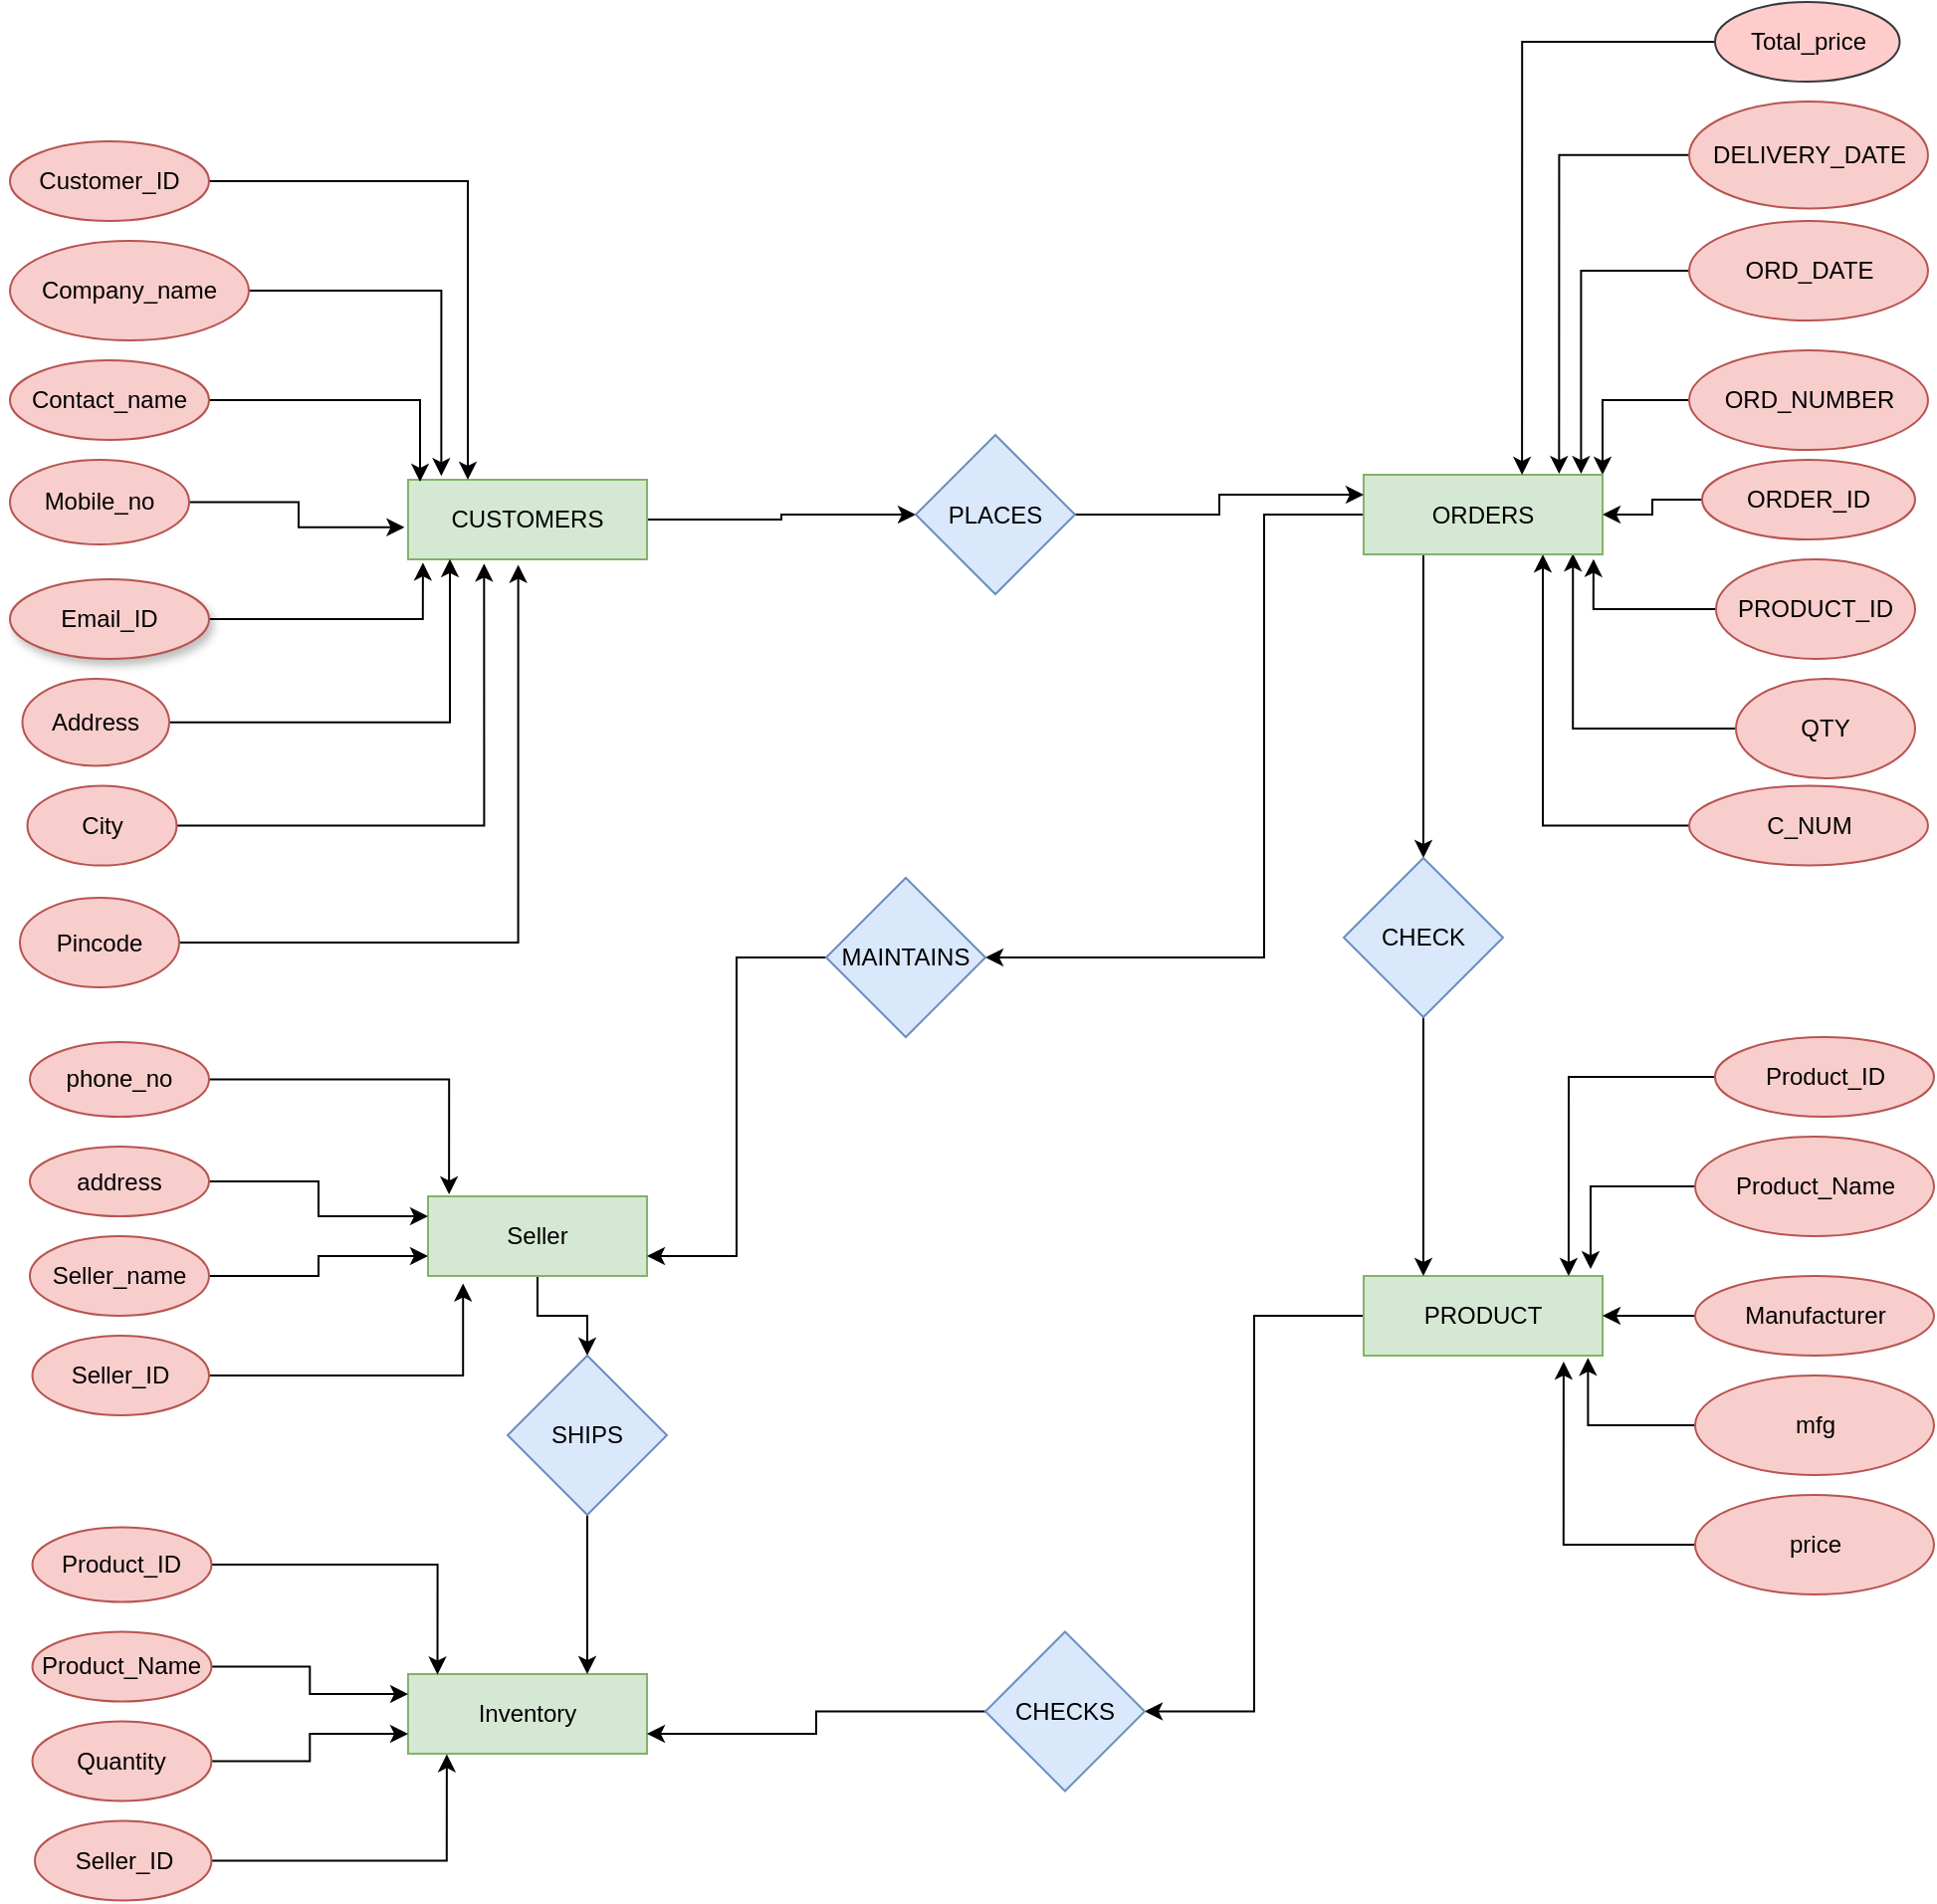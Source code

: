 <mxfile version="18.1.1" type="device"><diagram id="C5RBs43oDa-KdzZeNtuy" name="Page-1"><mxGraphModel dx="1920" dy="1717" grid="1" gridSize="10" guides="1" tooltips="1" connect="1" arrows="1" fold="1" page="1" pageScale="1" pageWidth="827" pageHeight="1169" math="0" shadow="0"><root><mxCell id="WIyWlLk6GJQsqaUBKTNV-0"/><mxCell id="WIyWlLk6GJQsqaUBKTNV-1" parent="WIyWlLk6GJQsqaUBKTNV-0"/><mxCell id="guS8ITLnTZgKYURElgJ5-77" style="edgeStyle=orthogonalEdgeStyle;rounded=0;orthogonalLoop=1;jettySize=auto;html=1;entryX=0;entryY=0.5;entryDx=0;entryDy=0;fontSize=8;" parent="WIyWlLk6GJQsqaUBKTNV-1" source="guS8ITLnTZgKYURElgJ5-78" target="guS8ITLnTZgKYURElgJ5-125" edge="1"><mxGeometry relative="1" as="geometry"/></mxCell><mxCell id="guS8ITLnTZgKYURElgJ5-78" value="CUSTOMERS" style="rounded=0;whiteSpace=wrap;html=1;fillColor=#d5e8d4;strokeColor=#82b366;" parent="WIyWlLk6GJQsqaUBKTNV-1" vertex="1"><mxGeometry x="170" y="170" width="120" height="40" as="geometry"/></mxCell><mxCell id="guS8ITLnTZgKYURElgJ5-79" style="edgeStyle=orthogonalEdgeStyle;rounded=0;orthogonalLoop=1;jettySize=auto;html=1;entryX=1;entryY=0.5;entryDx=0;entryDy=0;fontSize=12;" parent="WIyWlLk6GJQsqaUBKTNV-1" source="guS8ITLnTZgKYURElgJ5-80" target="guS8ITLnTZgKYURElgJ5-150" edge="1"><mxGeometry relative="1" as="geometry"/></mxCell><mxCell id="guS8ITLnTZgKYURElgJ5-80" value="PRODUCT" style="rounded=0;whiteSpace=wrap;html=1;fillColor=#d5e8d4;strokeColor=#82b366;" parent="WIyWlLk6GJQsqaUBKTNV-1" vertex="1"><mxGeometry x="650" y="570" width="120" height="40" as="geometry"/></mxCell><mxCell id="guS8ITLnTZgKYURElgJ5-81" style="edgeStyle=orthogonalEdgeStyle;rounded=0;orthogonalLoop=1;jettySize=auto;html=1;entryX=0.05;entryY=0.026;entryDx=0;entryDy=0;entryPerimeter=0;fontSize=8;" parent="WIyWlLk6GJQsqaUBKTNV-1" source="guS8ITLnTZgKYURElgJ5-82" target="guS8ITLnTZgKYURElgJ5-78" edge="1"><mxGeometry relative="1" as="geometry"/></mxCell><mxCell id="guS8ITLnTZgKYURElgJ5-82" value="Contact_name" style="ellipse;whiteSpace=wrap;html=1;fillColor=#f8cecc;strokeColor=#b85450;" parent="WIyWlLk6GJQsqaUBKTNV-1" vertex="1"><mxGeometry x="-30" y="110" width="100" height="40" as="geometry"/></mxCell><mxCell id="guS8ITLnTZgKYURElgJ5-83" style="edgeStyle=orthogonalEdgeStyle;rounded=0;orthogonalLoop=1;jettySize=auto;html=1;entryX=0.139;entryY=-0.046;entryDx=0;entryDy=0;entryPerimeter=0;fontSize=8;" parent="WIyWlLk6GJQsqaUBKTNV-1" source="guS8ITLnTZgKYURElgJ5-84" target="guS8ITLnTZgKYURElgJ5-78" edge="1"><mxGeometry relative="1" as="geometry"/></mxCell><mxCell id="guS8ITLnTZgKYURElgJ5-84" value="Company_name" style="ellipse;whiteSpace=wrap;html=1;fillColor=#f8cecc;strokeColor=#b85450;" parent="WIyWlLk6GJQsqaUBKTNV-1" vertex="1"><mxGeometry x="-30" y="50" width="120" height="50" as="geometry"/></mxCell><mxCell id="guS8ITLnTZgKYURElgJ5-85" style="edgeStyle=orthogonalEdgeStyle;rounded=0;orthogonalLoop=1;jettySize=auto;html=1;entryX=-0.015;entryY=0.597;entryDx=0;entryDy=0;entryPerimeter=0;fontSize=8;" parent="WIyWlLk6GJQsqaUBKTNV-1" source="guS8ITLnTZgKYURElgJ5-86" target="guS8ITLnTZgKYURElgJ5-78" edge="1"><mxGeometry relative="1" as="geometry"/></mxCell><mxCell id="guS8ITLnTZgKYURElgJ5-86" value="Mobile_no" style="ellipse;whiteSpace=wrap;html=1;fillColor=#f8cecc;strokeColor=#b85450;" parent="WIyWlLk6GJQsqaUBKTNV-1" vertex="1"><mxGeometry x="-30" y="160" width="90" height="42.5" as="geometry"/></mxCell><mxCell id="guS8ITLnTZgKYURElgJ5-87" style="edgeStyle=orthogonalEdgeStyle;rounded=0;orthogonalLoop=1;jettySize=auto;html=1;entryX=0.25;entryY=0;entryDx=0;entryDy=0;fontSize=8;" parent="WIyWlLk6GJQsqaUBKTNV-1" source="guS8ITLnTZgKYURElgJ5-88" target="guS8ITLnTZgKYURElgJ5-78" edge="1"><mxGeometry relative="1" as="geometry"/></mxCell><mxCell id="guS8ITLnTZgKYURElgJ5-88" value="Customer_ID" style="ellipse;whiteSpace=wrap;html=1;fillColor=#f8cecc;strokeColor=#b85450;" parent="WIyWlLk6GJQsqaUBKTNV-1" vertex="1"><mxGeometry x="-30" width="100" height="40" as="geometry"/></mxCell><mxCell id="guS8ITLnTZgKYURElgJ5-89" style="edgeStyle=orthogonalEdgeStyle;rounded=0;orthogonalLoop=1;jettySize=auto;html=1;entryX=0.461;entryY=1.069;entryDx=0;entryDy=0;entryPerimeter=0;fontSize=8;" parent="WIyWlLk6GJQsqaUBKTNV-1" source="guS8ITLnTZgKYURElgJ5-90" target="guS8ITLnTZgKYURElgJ5-78" edge="1"><mxGeometry relative="1" as="geometry"/></mxCell><mxCell id="guS8ITLnTZgKYURElgJ5-90" value="Pincode" style="ellipse;whiteSpace=wrap;html=1;fillColor=#f8cecc;strokeColor=#b85450;" parent="WIyWlLk6GJQsqaUBKTNV-1" vertex="1"><mxGeometry x="-25.0" y="380" width="80" height="45" as="geometry"/></mxCell><mxCell id="guS8ITLnTZgKYURElgJ5-91" style="edgeStyle=orthogonalEdgeStyle;rounded=0;orthogonalLoop=1;jettySize=auto;html=1;entryX=0.175;entryY=0.997;entryDx=0;entryDy=0;entryPerimeter=0;fontSize=8;" parent="WIyWlLk6GJQsqaUBKTNV-1" source="guS8ITLnTZgKYURElgJ5-92" target="guS8ITLnTZgKYURElgJ5-78" edge="1"><mxGeometry relative="1" as="geometry"/></mxCell><mxCell id="guS8ITLnTZgKYURElgJ5-92" value="Address" style="ellipse;whiteSpace=wrap;html=1;fillColor=#f8cecc;strokeColor=#b85450;direction=west;" parent="WIyWlLk6GJQsqaUBKTNV-1" vertex="1"><mxGeometry x="-23.75" y="270" width="73.75" height="43.75" as="geometry"/></mxCell><mxCell id="guS8ITLnTZgKYURElgJ5-93" style="edgeStyle=orthogonalEdgeStyle;rounded=0;orthogonalLoop=1;jettySize=auto;html=1;entryX=0.062;entryY=1.04;entryDx=0;entryDy=0;entryPerimeter=0;fontSize=8;" parent="WIyWlLk6GJQsqaUBKTNV-1" source="guS8ITLnTZgKYURElgJ5-94" target="guS8ITLnTZgKYURElgJ5-78" edge="1"><mxGeometry relative="1" as="geometry"/></mxCell><mxCell id="guS8ITLnTZgKYURElgJ5-94" value="Email_ID" style="ellipse;whiteSpace=wrap;html=1;fillColor=#f8cecc;strokeColor=#b85450;shadow=1;" parent="WIyWlLk6GJQsqaUBKTNV-1" vertex="1"><mxGeometry x="-30" y="220" width="100" height="40" as="geometry"/></mxCell><mxCell id="guS8ITLnTZgKYURElgJ5-95" style="edgeStyle=orthogonalEdgeStyle;rounded=0;orthogonalLoop=1;jettySize=auto;html=1;entryX=0.318;entryY=1.054;entryDx=0;entryDy=0;entryPerimeter=0;fontSize=8;" parent="WIyWlLk6GJQsqaUBKTNV-1" source="guS8ITLnTZgKYURElgJ5-96" target="guS8ITLnTZgKYURElgJ5-78" edge="1"><mxGeometry relative="1" as="geometry"/></mxCell><mxCell id="guS8ITLnTZgKYURElgJ5-96" value="City" style="ellipse;whiteSpace=wrap;html=1;fillColor=#f8cecc;strokeColor=#b85450;" parent="WIyWlLk6GJQsqaUBKTNV-1" vertex="1"><mxGeometry x="-21.25" y="323.75" width="75" height="40" as="geometry"/></mxCell><mxCell id="guS8ITLnTZgKYURElgJ5-97" style="edgeStyle=orthogonalEdgeStyle;rounded=0;orthogonalLoop=1;jettySize=auto;html=1;entryX=1;entryY=0.5;entryDx=0;entryDy=0;" parent="WIyWlLk6GJQsqaUBKTNV-1" source="guS8ITLnTZgKYURElgJ5-98" target="guS8ITLnTZgKYURElgJ5-80" edge="1"><mxGeometry relative="1" as="geometry"/></mxCell><mxCell id="guS8ITLnTZgKYURElgJ5-98" value="Manufacturer" style="ellipse;whiteSpace=wrap;html=1;fillColor=#f8cecc;strokeColor=#b85450;" parent="WIyWlLk6GJQsqaUBKTNV-1" vertex="1"><mxGeometry x="816.5" y="570" width="120" height="40" as="geometry"/></mxCell><mxCell id="guS8ITLnTZgKYURElgJ5-99" style="edgeStyle=orthogonalEdgeStyle;rounded=0;orthogonalLoop=1;jettySize=auto;html=1;entryX=0.95;entryY=-0.086;entryDx=0;entryDy=0;entryPerimeter=0;fontSize=12;" parent="WIyWlLk6GJQsqaUBKTNV-1" source="guS8ITLnTZgKYURElgJ5-100" target="guS8ITLnTZgKYURElgJ5-80" edge="1"><mxGeometry relative="1" as="geometry"/></mxCell><mxCell id="guS8ITLnTZgKYURElgJ5-100" value="Product_Name" style="ellipse;whiteSpace=wrap;html=1;fillColor=#f8cecc;strokeColor=#b85450;" parent="WIyWlLk6GJQsqaUBKTNV-1" vertex="1"><mxGeometry x="816.5" y="500" width="120" height="50" as="geometry"/></mxCell><mxCell id="guS8ITLnTZgKYURElgJ5-101" style="edgeStyle=orthogonalEdgeStyle;rounded=0;orthogonalLoop=1;jettySize=auto;html=1;entryX=0.939;entryY=1.027;entryDx=0;entryDy=0;entryPerimeter=0;fontSize=12;" parent="WIyWlLk6GJQsqaUBKTNV-1" source="guS8ITLnTZgKYURElgJ5-102" target="guS8ITLnTZgKYURElgJ5-80" edge="1"><mxGeometry relative="1" as="geometry"/></mxCell><mxCell id="guS8ITLnTZgKYURElgJ5-102" value="mfg" style="ellipse;whiteSpace=wrap;html=1;fillColor=#f8cecc;strokeColor=#b85450;" parent="WIyWlLk6GJQsqaUBKTNV-1" vertex="1"><mxGeometry x="816.5" y="620" width="120" height="50" as="geometry"/></mxCell><mxCell id="guS8ITLnTZgKYURElgJ5-103" style="edgeStyle=orthogonalEdgeStyle;rounded=0;orthogonalLoop=1;jettySize=auto;html=1;entryX=0.837;entryY=1.075;entryDx=0;entryDy=0;entryPerimeter=0;fontSize=12;" parent="WIyWlLk6GJQsqaUBKTNV-1" source="guS8ITLnTZgKYURElgJ5-104" target="guS8ITLnTZgKYURElgJ5-80" edge="1"><mxGeometry relative="1" as="geometry"/></mxCell><mxCell id="guS8ITLnTZgKYURElgJ5-104" value="price" style="ellipse;whiteSpace=wrap;html=1;fillColor=#f8cecc;strokeColor=#b85450;" parent="WIyWlLk6GJQsqaUBKTNV-1" vertex="1"><mxGeometry x="816.5" y="680" width="120" height="50" as="geometry"/></mxCell><mxCell id="guS8ITLnTZgKYURElgJ5-105" style="edgeStyle=orthogonalEdgeStyle;rounded=0;orthogonalLoop=1;jettySize=auto;html=1;entryX=0.858;entryY=0;entryDx=0;entryDy=0;entryPerimeter=0;" parent="WIyWlLk6GJQsqaUBKTNV-1" source="guS8ITLnTZgKYURElgJ5-106" target="guS8ITLnTZgKYURElgJ5-80" edge="1"><mxGeometry relative="1" as="geometry"/></mxCell><mxCell id="guS8ITLnTZgKYURElgJ5-106" value="Product_ID" style="ellipse;whiteSpace=wrap;html=1;fillColor=#f8cecc;strokeColor=#b85450;" parent="WIyWlLk6GJQsqaUBKTNV-1" vertex="1"><mxGeometry x="826.5" y="450" width="110" height="40" as="geometry"/></mxCell><mxCell id="guS8ITLnTZgKYURElgJ5-107" style="edgeStyle=orthogonalEdgeStyle;rounded=0;orthogonalLoop=1;jettySize=auto;html=1;entryX=1;entryY=0;entryDx=0;entryDy=0;fontSize=8;" parent="WIyWlLk6GJQsqaUBKTNV-1" source="guS8ITLnTZgKYURElgJ5-108" target="guS8ITLnTZgKYURElgJ5-123" edge="1"><mxGeometry relative="1" as="geometry"/></mxCell><mxCell id="guS8ITLnTZgKYURElgJ5-108" value="ORD_NUMBER" style="ellipse;whiteSpace=wrap;html=1;fillColor=#f8cecc;strokeColor=#b85450;" parent="WIyWlLk6GJQsqaUBKTNV-1" vertex="1"><mxGeometry x="813.5" y="105" width="120" height="50" as="geometry"/></mxCell><mxCell id="guS8ITLnTZgKYURElgJ5-109" style="edgeStyle=orthogonalEdgeStyle;rounded=0;orthogonalLoop=1;jettySize=auto;html=1;entryX=0.91;entryY=-0.011;entryDx=0;entryDy=0;entryPerimeter=0;fontSize=8;" parent="WIyWlLk6GJQsqaUBKTNV-1" source="guS8ITLnTZgKYURElgJ5-110" target="guS8ITLnTZgKYURElgJ5-123" edge="1"><mxGeometry relative="1" as="geometry"/></mxCell><mxCell id="guS8ITLnTZgKYURElgJ5-110" value="ORD_DATE" style="ellipse;whiteSpace=wrap;html=1;fillColor=#f8cecc;strokeColor=#b85450;" parent="WIyWlLk6GJQsqaUBKTNV-1" vertex="1"><mxGeometry x="813.5" y="40" width="120" height="50" as="geometry"/></mxCell><mxCell id="guS8ITLnTZgKYURElgJ5-111" style="edgeStyle=orthogonalEdgeStyle;rounded=0;orthogonalLoop=1;jettySize=auto;html=1;entryX=0.876;entryY=0.989;entryDx=0;entryDy=0;entryPerimeter=0;fontSize=8;" parent="WIyWlLk6GJQsqaUBKTNV-1" source="guS8ITLnTZgKYURElgJ5-112" target="guS8ITLnTZgKYURElgJ5-123" edge="1"><mxGeometry relative="1" as="geometry"/></mxCell><mxCell id="guS8ITLnTZgKYURElgJ5-112" value="QTY" style="ellipse;whiteSpace=wrap;html=1;fillColor=#f8cecc;strokeColor=#b85450;" parent="WIyWlLk6GJQsqaUBKTNV-1" vertex="1"><mxGeometry x="837" y="270" width="90" height="50" as="geometry"/></mxCell><mxCell id="guS8ITLnTZgKYURElgJ5-113" style="edgeStyle=orthogonalEdgeStyle;rounded=0;orthogonalLoop=1;jettySize=auto;html=1;entryX=0.75;entryY=1;entryDx=0;entryDy=0;fontSize=8;" parent="WIyWlLk6GJQsqaUBKTNV-1" source="guS8ITLnTZgKYURElgJ5-114" target="guS8ITLnTZgKYURElgJ5-123" edge="1"><mxGeometry relative="1" as="geometry"/></mxCell><mxCell id="guS8ITLnTZgKYURElgJ5-114" value="C_NUM" style="ellipse;whiteSpace=wrap;html=1;fillColor=#f8cecc;strokeColor=#b85450;" parent="WIyWlLk6GJQsqaUBKTNV-1" vertex="1"><mxGeometry x="813.5" y="323.75" width="120" height="40" as="geometry"/></mxCell><mxCell id="guS8ITLnTZgKYURElgJ5-115" style="edgeStyle=orthogonalEdgeStyle;rounded=0;orthogonalLoop=1;jettySize=auto;html=1;entryX=1;entryY=0.5;entryDx=0;entryDy=0;fontSize=8;" parent="WIyWlLk6GJQsqaUBKTNV-1" source="guS8ITLnTZgKYURElgJ5-116" target="guS8ITLnTZgKYURElgJ5-123" edge="1"><mxGeometry relative="1" as="geometry"/></mxCell><mxCell id="guS8ITLnTZgKYURElgJ5-116" value="ORDER_ID" style="ellipse;whiteSpace=wrap;html=1;fillColor=#f8cecc;strokeColor=#b85450;" parent="WIyWlLk6GJQsqaUBKTNV-1" vertex="1"><mxGeometry x="820" y="160" width="107" height="40" as="geometry"/></mxCell><mxCell id="guS8ITLnTZgKYURElgJ5-117" style="edgeStyle=orthogonalEdgeStyle;rounded=0;orthogonalLoop=1;jettySize=auto;html=1;entryX=0.962;entryY=1.058;entryDx=0;entryDy=0;entryPerimeter=0;fontSize=8;" parent="WIyWlLk6GJQsqaUBKTNV-1" source="guS8ITLnTZgKYURElgJ5-118" target="guS8ITLnTZgKYURElgJ5-123" edge="1"><mxGeometry relative="1" as="geometry"/></mxCell><mxCell id="guS8ITLnTZgKYURElgJ5-118" value="PRODUCT_ID" style="ellipse;whiteSpace=wrap;html=1;fillColor=#f8cecc;strokeColor=#b85450;" parent="WIyWlLk6GJQsqaUBKTNV-1" vertex="1"><mxGeometry x="827" y="210" width="100" height="50" as="geometry"/></mxCell><mxCell id="guS8ITLnTZgKYURElgJ5-119" style="edgeStyle=orthogonalEdgeStyle;rounded=0;orthogonalLoop=1;jettySize=auto;html=1;entryX=0.818;entryY=-0.011;entryDx=0;entryDy=0;entryPerimeter=0;fontSize=8;" parent="WIyWlLk6GJQsqaUBKTNV-1" source="guS8ITLnTZgKYURElgJ5-120" target="guS8ITLnTZgKYURElgJ5-123" edge="1"><mxGeometry relative="1" as="geometry"/></mxCell><mxCell id="guS8ITLnTZgKYURElgJ5-120" value="DELIVERY_DATE" style="ellipse;whiteSpace=wrap;html=1;fillColor=#f8cecc;strokeColor=#b85450;" parent="WIyWlLk6GJQsqaUBKTNV-1" vertex="1"><mxGeometry x="813.5" y="-20" width="120" height="53.75" as="geometry"/></mxCell><mxCell id="guS8ITLnTZgKYURElgJ5-121" style="edgeStyle=orthogonalEdgeStyle;rounded=0;orthogonalLoop=1;jettySize=auto;html=1;fontSize=12;exitX=0.25;exitY=1;exitDx=0;exitDy=0;" parent="WIyWlLk6GJQsqaUBKTNV-1" source="guS8ITLnTZgKYURElgJ5-123" target="guS8ITLnTZgKYURElgJ5-146" edge="1"><mxGeometry relative="1" as="geometry"/></mxCell><mxCell id="guS8ITLnTZgKYURElgJ5-122" style="edgeStyle=orthogonalEdgeStyle;rounded=0;orthogonalLoop=1;jettySize=auto;html=1;entryX=1;entryY=0.5;entryDx=0;entryDy=0;fontSize=12;" parent="WIyWlLk6GJQsqaUBKTNV-1" source="guS8ITLnTZgKYURElgJ5-123" target="guS8ITLnTZgKYURElgJ5-148" edge="1"><mxGeometry relative="1" as="geometry"><Array as="points"><mxPoint x="600" y="188"/><mxPoint x="600" y="410"/></Array></mxGeometry></mxCell><mxCell id="guS8ITLnTZgKYURElgJ5-123" value="ORDERS" style="rounded=0;whiteSpace=wrap;html=1;fillColor=#d5e8d4;strokeColor=#82b366;" parent="WIyWlLk6GJQsqaUBKTNV-1" vertex="1"><mxGeometry x="650" y="167.5" width="120" height="40" as="geometry"/></mxCell><mxCell id="guS8ITLnTZgKYURElgJ5-124" style="edgeStyle=orthogonalEdgeStyle;rounded=0;orthogonalLoop=1;jettySize=auto;html=1;fontSize=8;entryX=0;entryY=0.25;entryDx=0;entryDy=0;" parent="WIyWlLk6GJQsqaUBKTNV-1" source="guS8ITLnTZgKYURElgJ5-125" target="guS8ITLnTZgKYURElgJ5-123" edge="1"><mxGeometry relative="1" as="geometry"/></mxCell><mxCell id="guS8ITLnTZgKYURElgJ5-125" value="&lt;font style=&quot;font-size: 12px;&quot;&gt;PLACES&lt;/font&gt;" style="rhombus;whiteSpace=wrap;html=1;fontSize=8;fillColor=#dae8fc;strokeColor=#6c8ebf;" parent="WIyWlLk6GJQsqaUBKTNV-1" vertex="1"><mxGeometry x="425" y="147.5" width="80" height="80" as="geometry"/></mxCell><mxCell id="guS8ITLnTZgKYURElgJ5-126" style="edgeStyle=orthogonalEdgeStyle;rounded=0;orthogonalLoop=1;jettySize=auto;html=1;entryX=0.5;entryY=0;entryDx=0;entryDy=0;fontSize=12;" parent="WIyWlLk6GJQsqaUBKTNV-1" source="guS8ITLnTZgKYURElgJ5-127" target="guS8ITLnTZgKYURElgJ5-152" edge="1"><mxGeometry relative="1" as="geometry"/></mxCell><mxCell id="guS8ITLnTZgKYURElgJ5-127" value="Seller" style="rounded=0;whiteSpace=wrap;html=1;fontSize=12;fillColor=#d5e8d4;strokeColor=#82b366;" parent="WIyWlLk6GJQsqaUBKTNV-1" vertex="1"><mxGeometry x="180" y="530" width="110" height="40" as="geometry"/></mxCell><mxCell id="guS8ITLnTZgKYURElgJ5-128" style="edgeStyle=orthogonalEdgeStyle;rounded=0;orthogonalLoop=1;jettySize=auto;html=1;entryX=0.096;entryY=-0.024;entryDx=0;entryDy=0;entryPerimeter=0;fontSize=12;" parent="WIyWlLk6GJQsqaUBKTNV-1" source="guS8ITLnTZgKYURElgJ5-129" target="guS8ITLnTZgKYURElgJ5-127" edge="1"><mxGeometry relative="1" as="geometry"/></mxCell><mxCell id="guS8ITLnTZgKYURElgJ5-129" value="phone_no" style="ellipse;whiteSpace=wrap;html=1;fontSize=12;fillColor=#f8cecc;strokeColor=#b85450;" parent="WIyWlLk6GJQsqaUBKTNV-1" vertex="1"><mxGeometry x="-20" y="452.5" width="90" height="37.5" as="geometry"/></mxCell><mxCell id="guS8ITLnTZgKYURElgJ5-130" style="edgeStyle=orthogonalEdgeStyle;rounded=0;orthogonalLoop=1;jettySize=auto;html=1;entryX=0;entryY=0.25;entryDx=0;entryDy=0;fontSize=12;" parent="WIyWlLk6GJQsqaUBKTNV-1" source="guS8ITLnTZgKYURElgJ5-131" target="guS8ITLnTZgKYURElgJ5-127" edge="1"><mxGeometry relative="1" as="geometry"/></mxCell><mxCell id="guS8ITLnTZgKYURElgJ5-131" value="address" style="ellipse;whiteSpace=wrap;html=1;fontSize=12;fillColor=#f8cecc;strokeColor=#b85450;" parent="WIyWlLk6GJQsqaUBKTNV-1" vertex="1"><mxGeometry x="-20" y="505" width="90" height="35" as="geometry"/></mxCell><mxCell id="guS8ITLnTZgKYURElgJ5-132" style="edgeStyle=orthogonalEdgeStyle;rounded=0;orthogonalLoop=1;jettySize=auto;html=1;entryX=0;entryY=0.75;entryDx=0;entryDy=0;fontSize=12;" parent="WIyWlLk6GJQsqaUBKTNV-1" source="guS8ITLnTZgKYURElgJ5-133" target="guS8ITLnTZgKYURElgJ5-127" edge="1"><mxGeometry relative="1" as="geometry"/></mxCell><mxCell id="guS8ITLnTZgKYURElgJ5-133" value="Seller_name" style="ellipse;whiteSpace=wrap;html=1;fontSize=12;fillColor=#f8cecc;strokeColor=#b85450;" parent="WIyWlLk6GJQsqaUBKTNV-1" vertex="1"><mxGeometry x="-20" y="550" width="90" height="40" as="geometry"/></mxCell><mxCell id="guS8ITLnTZgKYURElgJ5-134" style="edgeStyle=orthogonalEdgeStyle;rounded=0;orthogonalLoop=1;jettySize=auto;html=1;entryX=0.16;entryY=1.094;entryDx=0;entryDy=0;entryPerimeter=0;fontSize=12;" parent="WIyWlLk6GJQsqaUBKTNV-1" source="guS8ITLnTZgKYURElgJ5-135" target="guS8ITLnTZgKYURElgJ5-127" edge="1"><mxGeometry relative="1" as="geometry"/></mxCell><mxCell id="guS8ITLnTZgKYURElgJ5-135" value="Seller_ID" style="ellipse;whiteSpace=wrap;html=1;fontSize=12;fillColor=#f8cecc;strokeColor=#b85450;" parent="WIyWlLk6GJQsqaUBKTNV-1" vertex="1"><mxGeometry x="-18.75" y="600" width="88.75" height="40" as="geometry"/></mxCell><mxCell id="guS8ITLnTZgKYURElgJ5-136" value="&lt;font style=&quot;font-size: 12px;&quot;&gt;Inventory&lt;/font&gt;" style="rounded=0;whiteSpace=wrap;html=1;fontSize=12;fillColor=#d5e8d4;strokeColor=#82b366;" parent="WIyWlLk6GJQsqaUBKTNV-1" vertex="1"><mxGeometry x="170" y="770" width="120" height="40" as="geometry"/></mxCell><mxCell id="guS8ITLnTZgKYURElgJ5-137" style="edgeStyle=orthogonalEdgeStyle;rounded=0;orthogonalLoop=1;jettySize=auto;html=1;entryX=0.123;entryY=0.006;entryDx=0;entryDy=0;entryPerimeter=0;fontSize=12;" parent="WIyWlLk6GJQsqaUBKTNV-1" source="guS8ITLnTZgKYURElgJ5-138" target="guS8ITLnTZgKYURElgJ5-136" edge="1"><mxGeometry relative="1" as="geometry"/></mxCell><mxCell id="guS8ITLnTZgKYURElgJ5-138" value="Product_ID" style="ellipse;whiteSpace=wrap;html=1;fontSize=12;fillColor=#f8cecc;strokeColor=#b85450;" parent="WIyWlLk6GJQsqaUBKTNV-1" vertex="1"><mxGeometry x="-18.75" y="696.25" width="90" height="37.5" as="geometry"/></mxCell><mxCell id="guS8ITLnTZgKYURElgJ5-139" style="edgeStyle=orthogonalEdgeStyle;rounded=0;orthogonalLoop=1;jettySize=auto;html=1;entryX=0;entryY=0.25;entryDx=0;entryDy=0;fontSize=12;" parent="WIyWlLk6GJQsqaUBKTNV-1" source="guS8ITLnTZgKYURElgJ5-140" target="guS8ITLnTZgKYURElgJ5-136" edge="1"><mxGeometry relative="1" as="geometry"/></mxCell><mxCell id="guS8ITLnTZgKYURElgJ5-140" value="Product_Name" style="ellipse;whiteSpace=wrap;html=1;fontSize=12;fillColor=#f8cecc;strokeColor=#b85450;" parent="WIyWlLk6GJQsqaUBKTNV-1" vertex="1"><mxGeometry x="-18.75" y="748.75" width="90" height="35" as="geometry"/></mxCell><mxCell id="guS8ITLnTZgKYURElgJ5-141" style="edgeStyle=orthogonalEdgeStyle;rounded=0;orthogonalLoop=1;jettySize=auto;html=1;entryX=0;entryY=0.75;entryDx=0;entryDy=0;fontSize=12;" parent="WIyWlLk6GJQsqaUBKTNV-1" source="guS8ITLnTZgKYURElgJ5-142" target="guS8ITLnTZgKYURElgJ5-136" edge="1"><mxGeometry relative="1" as="geometry"/></mxCell><mxCell id="guS8ITLnTZgKYURElgJ5-142" value="Quantity" style="ellipse;whiteSpace=wrap;html=1;fontSize=12;fillColor=#f8cecc;strokeColor=#b85450;" parent="WIyWlLk6GJQsqaUBKTNV-1" vertex="1"><mxGeometry x="-18.75" y="793.75" width="90" height="40" as="geometry"/></mxCell><mxCell id="guS8ITLnTZgKYURElgJ5-143" style="edgeStyle=orthogonalEdgeStyle;rounded=0;orthogonalLoop=1;jettySize=auto;html=1;entryX=0.162;entryY=1.006;entryDx=0;entryDy=0;entryPerimeter=0;fontSize=12;" parent="WIyWlLk6GJQsqaUBKTNV-1" source="guS8ITLnTZgKYURElgJ5-144" target="guS8ITLnTZgKYURElgJ5-136" edge="1"><mxGeometry relative="1" as="geometry"/></mxCell><mxCell id="guS8ITLnTZgKYURElgJ5-144" value="Seller_ID" style="ellipse;whiteSpace=wrap;html=1;fontSize=12;fillColor=#f8cecc;strokeColor=#b85450;" parent="WIyWlLk6GJQsqaUBKTNV-1" vertex="1"><mxGeometry x="-17.5" y="843.75" width="88.75" height="40" as="geometry"/></mxCell><mxCell id="guS8ITLnTZgKYURElgJ5-145" style="edgeStyle=orthogonalEdgeStyle;rounded=0;orthogonalLoop=1;jettySize=auto;html=1;entryX=0.25;entryY=0;entryDx=0;entryDy=0;fontSize=12;" parent="WIyWlLk6GJQsqaUBKTNV-1" source="guS8ITLnTZgKYURElgJ5-146" target="guS8ITLnTZgKYURElgJ5-80" edge="1"><mxGeometry relative="1" as="geometry"/></mxCell><mxCell id="guS8ITLnTZgKYURElgJ5-146" value="CHECK" style="rhombus;whiteSpace=wrap;html=1;fontSize=12;fillColor=#dae8fc;strokeColor=#6c8ebf;" parent="WIyWlLk6GJQsqaUBKTNV-1" vertex="1"><mxGeometry x="640" y="360" width="80" height="80" as="geometry"/></mxCell><mxCell id="guS8ITLnTZgKYURElgJ5-147" style="edgeStyle=orthogonalEdgeStyle;rounded=0;orthogonalLoop=1;jettySize=auto;html=1;entryX=1;entryY=0.75;entryDx=0;entryDy=0;fontSize=12;" parent="WIyWlLk6GJQsqaUBKTNV-1" source="guS8ITLnTZgKYURElgJ5-148" target="guS8ITLnTZgKYURElgJ5-127" edge="1"><mxGeometry relative="1" as="geometry"/></mxCell><mxCell id="guS8ITLnTZgKYURElgJ5-148" value="MAINTAINS" style="rhombus;whiteSpace=wrap;html=1;fontSize=12;fillColor=#dae8fc;strokeColor=#6c8ebf;" parent="WIyWlLk6GJQsqaUBKTNV-1" vertex="1"><mxGeometry x="380" y="370" width="80" height="80" as="geometry"/></mxCell><mxCell id="guS8ITLnTZgKYURElgJ5-149" style="edgeStyle=orthogonalEdgeStyle;rounded=0;orthogonalLoop=1;jettySize=auto;html=1;entryX=1;entryY=0.75;entryDx=0;entryDy=0;fontSize=12;" parent="WIyWlLk6GJQsqaUBKTNV-1" source="guS8ITLnTZgKYURElgJ5-150" target="guS8ITLnTZgKYURElgJ5-136" edge="1"><mxGeometry relative="1" as="geometry"/></mxCell><mxCell id="guS8ITLnTZgKYURElgJ5-150" value="CHECKS" style="rhombus;whiteSpace=wrap;html=1;fontSize=12;fillColor=#dae8fc;strokeColor=#6c8ebf;" parent="WIyWlLk6GJQsqaUBKTNV-1" vertex="1"><mxGeometry x="460" y="748.75" width="80" height="80" as="geometry"/></mxCell><mxCell id="guS8ITLnTZgKYURElgJ5-151" style="edgeStyle=orthogonalEdgeStyle;rounded=0;orthogonalLoop=1;jettySize=auto;html=1;entryX=0.75;entryY=0;entryDx=0;entryDy=0;fontSize=12;" parent="WIyWlLk6GJQsqaUBKTNV-1" source="guS8ITLnTZgKYURElgJ5-152" target="guS8ITLnTZgKYURElgJ5-136" edge="1"><mxGeometry relative="1" as="geometry"/></mxCell><mxCell id="guS8ITLnTZgKYURElgJ5-152" value="SHIPS" style="rhombus;whiteSpace=wrap;html=1;fontSize=12;fillColor=#dae8fc;strokeColor=#6c8ebf;" parent="WIyWlLk6GJQsqaUBKTNV-1" vertex="1"><mxGeometry x="220" y="610" width="80" height="80" as="geometry"/></mxCell><mxCell id="guS8ITLnTZgKYURElgJ5-154" style="edgeStyle=orthogonalEdgeStyle;rounded=0;orthogonalLoop=1;jettySize=auto;html=1;entryX=0.663;entryY=0.001;entryDx=0;entryDy=0;entryPerimeter=0;" parent="WIyWlLk6GJQsqaUBKTNV-1" source="guS8ITLnTZgKYURElgJ5-153" target="guS8ITLnTZgKYURElgJ5-123" edge="1"><mxGeometry relative="1" as="geometry"/></mxCell><mxCell id="guS8ITLnTZgKYURElgJ5-153" value="Total_price" style="ellipse;whiteSpace=wrap;html=1;hachureGap=4;fillColor=#ffcccc;strokeColor=#36393d;" parent="WIyWlLk6GJQsqaUBKTNV-1" vertex="1"><mxGeometry x="826.5" y="-70" width="92.75" height="40" as="geometry"/></mxCell></root></mxGraphModel></diagram></mxfile>
